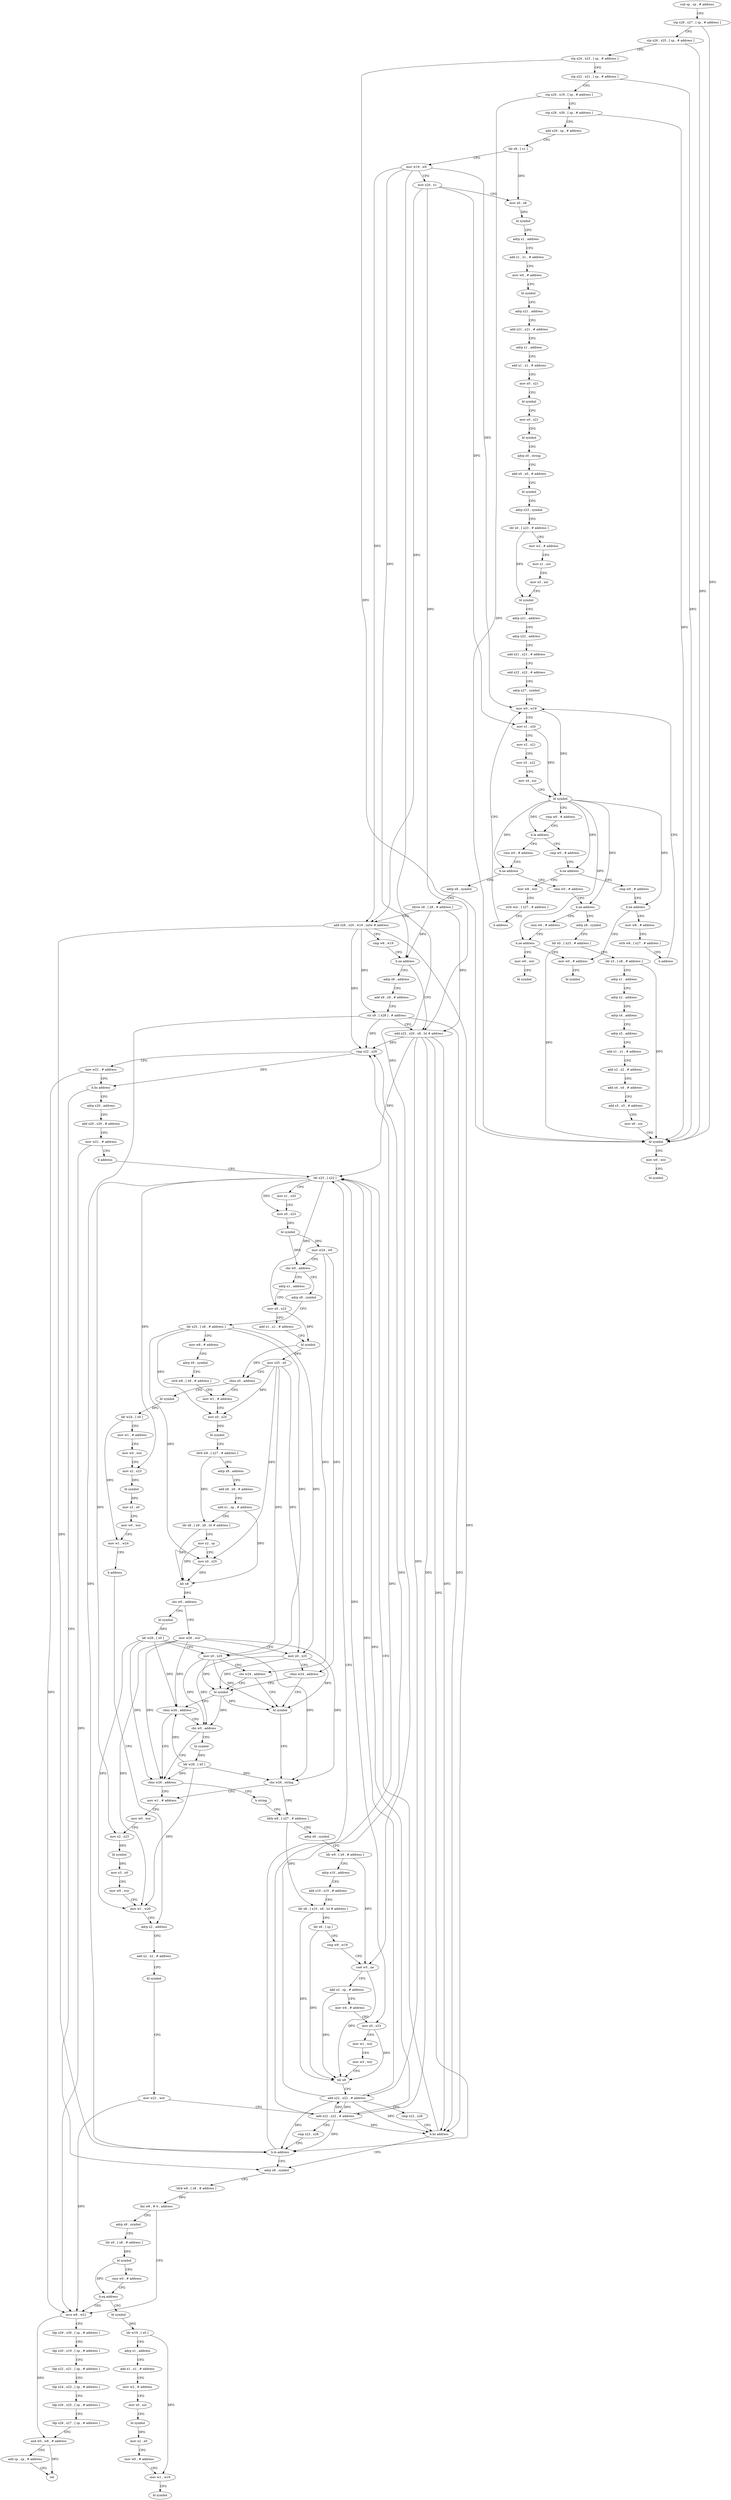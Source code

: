 digraph "func" {
"4202004" [label = "sub sp , sp , # address" ]
"4202008" [label = "stp x28 , x27 , [ sp , # address ]" ]
"4202012" [label = "stp x26 , x25 , [ sp , # address ]" ]
"4202016" [label = "stp x24 , x23 , [ sp , # address ]" ]
"4202020" [label = "stp x22 , x21 , [ sp , # address ]" ]
"4202024" [label = "stp x20 , x19 , [ sp , # address ]" ]
"4202028" [label = "stp x29 , x30 , [ sp , # address ]" ]
"4202032" [label = "add x29 , sp , # address" ]
"4202036" [label = "ldr x8 , [ x1 ]" ]
"4202040" [label = "mov w19 , w0" ]
"4202044" [label = "mov x20 , x1" ]
"4202048" [label = "mov x0 , x8" ]
"4202052" [label = "bl symbol" ]
"4202056" [label = "adrp x1 , address" ]
"4202060" [label = "add x1 , x1 , # address" ]
"4202064" [label = "mov w0 , # address" ]
"4202068" [label = "bl symbol" ]
"4202072" [label = "adrp x21 , address" ]
"4202076" [label = "add x21 , x21 , # address" ]
"4202080" [label = "adrp x1 , address" ]
"4202084" [label = "add x1 , x1 , # address" ]
"4202088" [label = "mov x0 , x21" ]
"4202092" [label = "bl symbol" ]
"4202096" [label = "mov x0 , x21" ]
"4202100" [label = "bl symbol" ]
"4202104" [label = "adrp x0 , string" ]
"4202108" [label = "add x0 , x0 , # address" ]
"4202112" [label = "bl symbol" ]
"4202116" [label = "adrp x23 , symbol" ]
"4202120" [label = "ldr x0 , [ x23 , # address ]" ]
"4202124" [label = "mov w2 , # address" ]
"4202128" [label = "mov x1 , xzr" ]
"4202132" [label = "mov x3 , xzr" ]
"4202136" [label = "bl symbol" ]
"4202140" [label = "adrp x21 , address" ]
"4202144" [label = "adrp x22 , address" ]
"4202148" [label = "add x21 , x21 , # address" ]
"4202152" [label = "add x22 , x22 , # address" ]
"4202156" [label = "adrp x27 , symbol" ]
"4202160" [label = "mov w0 , w19" ]
"4202232" [label = "cmn w0 , # address" ]
"4202236" [label = "b.ne address" ]
"4202724" [label = "cmn w0 , # address" ]
"4202240" [label = "adrp x8 , symbol" ]
"4202192" [label = "cmp w0 , # address" ]
"4202196" [label = "b.ne address" ]
"4202212" [label = "cmp w0 , # address" ]
"4202200" [label = "mov w8 , wzr" ]
"4202728" [label = "b.ne address" ]
"4202792" [label = "cmn w0 , # address" ]
"4202732" [label = "adrp x8 , symbol" ]
"4202244" [label = "ldrsw x8 , [ x8 , # address ]" ]
"4202248" [label = "add x28 , x20 , w19 , sxtw # address" ]
"4202252" [label = "cmp w8 , w19" ]
"4202256" [label = "b.ne address" ]
"4202272" [label = "add x22 , x20 , x8 , lsl # address" ]
"4202260" [label = "adrp x9 , address" ]
"4202216" [label = "b.ne address" ]
"4202808" [label = "mov w0 , # address" ]
"4202220" [label = "mov w8 , # address" ]
"4202204" [label = "strb wzr , [ x27 , # address ]" ]
"4202208" [label = "b address" ]
"4202796" [label = "b.ne address" ]
"4202800" [label = "mov w0 , wzr" ]
"4202736" [label = "ldr x0 , [ x23 , # address ]" ]
"4202740" [label = "ldr x3 , [ x8 , # address ]" ]
"4202744" [label = "adrp x1 , address" ]
"4202748" [label = "adrp x2 , address" ]
"4202752" [label = "adrp x4 , address" ]
"4202756" [label = "adrp x5 , address" ]
"4202760" [label = "add x1 , x1 , # address" ]
"4202764" [label = "add x2 , x2 , # address" ]
"4202768" [label = "add x4 , x4 , # address" ]
"4202772" [label = "add x5 , x5 , # address" ]
"4202776" [label = "mov x6 , xzr" ]
"4202780" [label = "bl symbol" ]
"4202784" [label = "mov w0 , wzr" ]
"4202788" [label = "bl symbol" ]
"4202276" [label = "cmp x22 , x28" ]
"4202280" [label = "mov w21 , # address" ]
"4202284" [label = "b.hs address" ]
"4202652" [label = "adrp x8 , symbol" ]
"4202288" [label = "adrp x20 , address" ]
"4202264" [label = "add x9 , x9 , # address" ]
"4202268" [label = "str x9 , [ x28 ] , # address" ]
"4202812" [label = "bl symbol" ]
"4202224" [label = "strb w8 , [ x27 , # address ]" ]
"4202228" [label = "b address" ]
"4202164" [label = "mov x1 , x20" ]
"4202168" [label = "mov x2 , x21" ]
"4202172" [label = "mov x3 , x22" ]
"4202176" [label = "mov x4 , xzr" ]
"4202180" [label = "bl symbol" ]
"4202184" [label = "cmp w0 , # address" ]
"4202188" [label = "b.le address" ]
"4202804" [label = "bl symbol" ]
"4202656" [label = "ldrb w8 , [ x8 , # address ]" ]
"4202660" [label = "tbz w8 , # 0 , address" ]
"4202684" [label = "mvn w8 , w21" ]
"4202664" [label = "adrp x8 , symbol" ]
"4202292" [label = "add x20 , x20 , # address" ]
"4202296" [label = "mov w21 , # address" ]
"4202300" [label = "b address" ]
"4202376" [label = "ldr x23 , [ x22 ]" ]
"4202688" [label = "ldp x29 , x30 , [ sp , # address ]" ]
"4202692" [label = "ldp x20 , x19 , [ sp , # address ]" ]
"4202696" [label = "ldp x22 , x21 , [ sp , # address ]" ]
"4202700" [label = "ldp x24 , x23 , [ sp , # address ]" ]
"4202704" [label = "ldp x26 , x25 , [ sp , # address ]" ]
"4202708" [label = "ldp x28 , x27 , [ sp , # address ]" ]
"4202712" [label = "and w0 , w8 , # address" ]
"4202716" [label = "add sp , sp , # address" ]
"4202720" [label = "ret" ]
"4202668" [label = "ldr x0 , [ x8 , # address ]" ]
"4202672" [label = "bl symbol" ]
"4202676" [label = "cmn w0 , # address" ]
"4202680" [label = "b.eq address" ]
"4202816" [label = "bl symbol" ]
"4202380" [label = "mov x1 , x20" ]
"4202384" [label = "mov x0 , x23" ]
"4202388" [label = "bl symbol" ]
"4202392" [label = "mov w24 , w0" ]
"4202396" [label = "cbz w0 , address" ]
"4202464" [label = "adrp x8 , symbol" ]
"4202400" [label = "adrp x1 , address" ]
"4202820" [label = "ldr w19 , [ x0 ]" ]
"4202824" [label = "adrp x1 , address" ]
"4202828" [label = "add x1 , x1 , # address" ]
"4202832" [label = "mov w2 , # address" ]
"4202836" [label = "mov x0 , xzr" ]
"4202840" [label = "bl symbol" ]
"4202844" [label = "mov x2 , x0" ]
"4202848" [label = "mov w0 , # address" ]
"4202852" [label = "mov w1 , w19" ]
"4202856" [label = "bl symbol" ]
"4202468" [label = "ldr x25 , [ x8 , # address ]" ]
"4202472" [label = "mov w8 , # address" ]
"4202476" [label = "adrp x9 , symbol" ]
"4202480" [label = "strb w8 , [ x9 , # address ]" ]
"4202484" [label = "mov w1 , # address" ]
"4202404" [label = "mov x0 , x23" ]
"4202408" [label = "add x1 , x1 , # address" ]
"4202412" [label = "bl symbol" ]
"4202416" [label = "mov x25 , x0" ]
"4202420" [label = "cbnz x0 , address" ]
"4202424" [label = "bl symbol" ]
"4202576" [label = "mov w26 , wzr" ]
"4202580" [label = "mov x0 , x25" ]
"4202584" [label = "cbnz w24 , address" ]
"4202548" [label = "bl symbol" ]
"4202588" [label = "bl symbol" ]
"4202532" [label = "bl symbol" ]
"4202536" [label = "ldr w26 , [ x0 ]" ]
"4202540" [label = "mov x0 , x25" ]
"4202544" [label = "cbz w24 , address" ]
"4202488" [label = "mov x0 , x25" ]
"4202492" [label = "bl symbol" ]
"4202496" [label = "ldrb w8 , [ x27 , # address ]" ]
"4202500" [label = "adrp x9 , address" ]
"4202504" [label = "add x9 , x9 , # address" ]
"4202508" [label = "add x1 , sp , # address" ]
"4202512" [label = "ldr x8 , [ x9 , x8 , lsl # address ]" ]
"4202516" [label = "mov x2 , sp" ]
"4202520" [label = "mov x0 , x25" ]
"4202524" [label = "blr x8" ]
"4202528" [label = "cbz w0 , address" ]
"4202428" [label = "ldr w24 , [ x0 ]" ]
"4202432" [label = "mov w1 , # address" ]
"4202436" [label = "mov w0 , wzr" ]
"4202440" [label = "mov x2 , x23" ]
"4202444" [label = "bl symbol" ]
"4202448" [label = "mov x3 , x0" ]
"4202452" [label = "mov w0 , wzr" ]
"4202456" [label = "mov w1 , w24" ]
"4202460" [label = "b address" ]
"4202624" [label = "adrp x2 , address" ]
"4202552" [label = "cbnz w26 , address" ]
"4202568" [label = "cbnz w26 , address" ]
"4202556" [label = "cbz w0 , address" ]
"4202592" [label = "cbz w26 , string" ]
"4202304" [label = "ldrb w8 , [ x27 , # address ]" ]
"4202596" [label = "mov w1 , # address" ]
"4202628" [label = "add x2 , x2 , # address" ]
"4202632" [label = "bl symbol" ]
"4202636" [label = "mov w21 , wzr" ]
"4202640" [label = "add x22 , x22 , # address" ]
"4202644" [label = "cmp x22 , x28" ]
"4202648" [label = "b.lo address" ]
"4202572" [label = "b string" ]
"4202560" [label = "bl symbol" ]
"4202308" [label = "adrp x9 , symbol" ]
"4202312" [label = "ldr w9 , [ x9 , # address ]" ]
"4202316" [label = "adrp x10 , address" ]
"4202320" [label = "add x10 , x10 , # address" ]
"4202324" [label = "ldr x8 , [ x10 , x8 , lsl # address ]" ]
"4202328" [label = "ldr x6 , [ sp ]" ]
"4202332" [label = "cmp w9 , w19" ]
"4202336" [label = "cset w5 , ne" ]
"4202340" [label = "add x2 , sp , # address" ]
"4202344" [label = "mov w4 , # address" ]
"4202348" [label = "mov x0 , x23" ]
"4202352" [label = "mov w1 , wzr" ]
"4202356" [label = "mov w3 , wzr" ]
"4202360" [label = "blr x8" ]
"4202364" [label = "add x22 , x22 , # address" ]
"4202368" [label = "cmp x22 , x28" ]
"4202372" [label = "b.hs address" ]
"4202600" [label = "mov w0 , wzr" ]
"4202604" [label = "mov x2 , x23" ]
"4202608" [label = "bl symbol" ]
"4202612" [label = "mov x3 , x0" ]
"4202616" [label = "mov w0 , wzr" ]
"4202620" [label = "mov w1 , w26" ]
"4202564" [label = "ldr w26 , [ x0 ]" ]
"4202004" -> "4202008" [ label = "CFG" ]
"4202008" -> "4202012" [ label = "CFG" ]
"4202008" -> "4202780" [ label = "DFG" ]
"4202012" -> "4202016" [ label = "CFG" ]
"4202012" -> "4202780" [ label = "DFG" ]
"4202016" -> "4202020" [ label = "CFG" ]
"4202016" -> "4202780" [ label = "DFG" ]
"4202020" -> "4202024" [ label = "CFG" ]
"4202020" -> "4202780" [ label = "DFG" ]
"4202024" -> "4202028" [ label = "CFG" ]
"4202024" -> "4202780" [ label = "DFG" ]
"4202028" -> "4202032" [ label = "CFG" ]
"4202028" -> "4202780" [ label = "DFG" ]
"4202032" -> "4202036" [ label = "CFG" ]
"4202036" -> "4202040" [ label = "CFG" ]
"4202036" -> "4202048" [ label = "DFG" ]
"4202040" -> "4202044" [ label = "CFG" ]
"4202040" -> "4202160" [ label = "DFG" ]
"4202040" -> "4202248" [ label = "DFG" ]
"4202040" -> "4202256" [ label = "DFG" ]
"4202040" -> "4202336" [ label = "DFG" ]
"4202044" -> "4202048" [ label = "CFG" ]
"4202044" -> "4202164" [ label = "DFG" ]
"4202044" -> "4202248" [ label = "DFG" ]
"4202044" -> "4202272" [ label = "DFG" ]
"4202048" -> "4202052" [ label = "DFG" ]
"4202052" -> "4202056" [ label = "CFG" ]
"4202056" -> "4202060" [ label = "CFG" ]
"4202060" -> "4202064" [ label = "CFG" ]
"4202064" -> "4202068" [ label = "CFG" ]
"4202068" -> "4202072" [ label = "CFG" ]
"4202072" -> "4202076" [ label = "CFG" ]
"4202076" -> "4202080" [ label = "CFG" ]
"4202080" -> "4202084" [ label = "CFG" ]
"4202084" -> "4202088" [ label = "CFG" ]
"4202088" -> "4202092" [ label = "CFG" ]
"4202092" -> "4202096" [ label = "CFG" ]
"4202096" -> "4202100" [ label = "CFG" ]
"4202100" -> "4202104" [ label = "CFG" ]
"4202104" -> "4202108" [ label = "CFG" ]
"4202108" -> "4202112" [ label = "CFG" ]
"4202112" -> "4202116" [ label = "CFG" ]
"4202116" -> "4202120" [ label = "CFG" ]
"4202120" -> "4202124" [ label = "CFG" ]
"4202120" -> "4202136" [ label = "DFG" ]
"4202124" -> "4202128" [ label = "CFG" ]
"4202128" -> "4202132" [ label = "CFG" ]
"4202132" -> "4202136" [ label = "CFG" ]
"4202136" -> "4202140" [ label = "CFG" ]
"4202140" -> "4202144" [ label = "CFG" ]
"4202144" -> "4202148" [ label = "CFG" ]
"4202148" -> "4202152" [ label = "CFG" ]
"4202152" -> "4202156" [ label = "CFG" ]
"4202156" -> "4202160" [ label = "CFG" ]
"4202160" -> "4202164" [ label = "CFG" ]
"4202160" -> "4202180" [ label = "DFG" ]
"4202232" -> "4202236" [ label = "CFG" ]
"4202236" -> "4202724" [ label = "CFG" ]
"4202236" -> "4202240" [ label = "CFG" ]
"4202724" -> "4202728" [ label = "CFG" ]
"4202240" -> "4202244" [ label = "CFG" ]
"4202192" -> "4202196" [ label = "CFG" ]
"4202196" -> "4202212" [ label = "CFG" ]
"4202196" -> "4202200" [ label = "CFG" ]
"4202212" -> "4202216" [ label = "CFG" ]
"4202200" -> "4202204" [ label = "CFG" ]
"4202728" -> "4202792" [ label = "CFG" ]
"4202728" -> "4202732" [ label = "CFG" ]
"4202792" -> "4202796" [ label = "CFG" ]
"4202732" -> "4202736" [ label = "CFG" ]
"4202244" -> "4202248" [ label = "CFG" ]
"4202244" -> "4202256" [ label = "DFG" ]
"4202244" -> "4202272" [ label = "DFG" ]
"4202248" -> "4202252" [ label = "CFG" ]
"4202248" -> "4202276" [ label = "DFG" ]
"4202248" -> "4202268" [ label = "DFG" ]
"4202248" -> "4202648" [ label = "DFG" ]
"4202248" -> "4202372" [ label = "DFG" ]
"4202252" -> "4202256" [ label = "CFG" ]
"4202256" -> "4202272" [ label = "CFG" ]
"4202256" -> "4202260" [ label = "CFG" ]
"4202272" -> "4202276" [ label = "DFG" ]
"4202272" -> "4202376" [ label = "DFG" ]
"4202272" -> "4202640" [ label = "DFG" ]
"4202272" -> "4202648" [ label = "DFG" ]
"4202272" -> "4202364" [ label = "DFG" ]
"4202272" -> "4202372" [ label = "DFG" ]
"4202260" -> "4202264" [ label = "CFG" ]
"4202216" -> "4202808" [ label = "CFG" ]
"4202216" -> "4202220" [ label = "CFG" ]
"4202808" -> "4202812" [ label = "CFG" ]
"4202220" -> "4202224" [ label = "CFG" ]
"4202204" -> "4202208" [ label = "CFG" ]
"4202208" -> "4202160" [ label = "CFG" ]
"4202796" -> "4202808" [ label = "CFG" ]
"4202796" -> "4202800" [ label = "CFG" ]
"4202800" -> "4202804" [ label = "CFG" ]
"4202736" -> "4202740" [ label = "CFG" ]
"4202736" -> "4202780" [ label = "DFG" ]
"4202740" -> "4202744" [ label = "CFG" ]
"4202740" -> "4202780" [ label = "DFG" ]
"4202744" -> "4202748" [ label = "CFG" ]
"4202748" -> "4202752" [ label = "CFG" ]
"4202752" -> "4202756" [ label = "CFG" ]
"4202756" -> "4202760" [ label = "CFG" ]
"4202760" -> "4202764" [ label = "CFG" ]
"4202764" -> "4202768" [ label = "CFG" ]
"4202768" -> "4202772" [ label = "CFG" ]
"4202772" -> "4202776" [ label = "CFG" ]
"4202776" -> "4202780" [ label = "CFG" ]
"4202780" -> "4202784" [ label = "CFG" ]
"4202784" -> "4202788" [ label = "CFG" ]
"4202276" -> "4202280" [ label = "CFG" ]
"4202276" -> "4202284" [ label = "DFG" ]
"4202280" -> "4202284" [ label = "CFG" ]
"4202280" -> "4202684" [ label = "DFG" ]
"4202284" -> "4202652" [ label = "CFG" ]
"4202284" -> "4202288" [ label = "CFG" ]
"4202652" -> "4202656" [ label = "CFG" ]
"4202288" -> "4202292" [ label = "CFG" ]
"4202264" -> "4202268" [ label = "CFG" ]
"4202268" -> "4202272" [ label = "CFG" ]
"4202268" -> "4202276" [ label = "DFG" ]
"4202268" -> "4202648" [ label = "DFG" ]
"4202268" -> "4202372" [ label = "DFG" ]
"4202224" -> "4202228" [ label = "CFG" ]
"4202228" -> "4202160" [ label = "CFG" ]
"4202164" -> "4202168" [ label = "CFG" ]
"4202164" -> "4202180" [ label = "DFG" ]
"4202168" -> "4202172" [ label = "CFG" ]
"4202172" -> "4202176" [ label = "CFG" ]
"4202176" -> "4202180" [ label = "CFG" ]
"4202180" -> "4202184" [ label = "CFG" ]
"4202180" -> "4202188" [ label = "DFG" ]
"4202180" -> "4202236" [ label = "DFG" ]
"4202180" -> "4202196" [ label = "DFG" ]
"4202180" -> "4202728" [ label = "DFG" ]
"4202180" -> "4202216" [ label = "DFG" ]
"4202180" -> "4202796" [ label = "DFG" ]
"4202184" -> "4202188" [ label = "CFG" ]
"4202188" -> "4202232" [ label = "CFG" ]
"4202188" -> "4202192" [ label = "CFG" ]
"4202656" -> "4202660" [ label = "DFG" ]
"4202660" -> "4202684" [ label = "CFG" ]
"4202660" -> "4202664" [ label = "CFG" ]
"4202684" -> "4202688" [ label = "CFG" ]
"4202684" -> "4202712" [ label = "DFG" ]
"4202664" -> "4202668" [ label = "CFG" ]
"4202292" -> "4202296" [ label = "CFG" ]
"4202296" -> "4202300" [ label = "CFG" ]
"4202296" -> "4202684" [ label = "DFG" ]
"4202300" -> "4202376" [ label = "CFG" ]
"4202376" -> "4202380" [ label = "CFG" ]
"4202376" -> "4202384" [ label = "DFG" ]
"4202376" -> "4202404" [ label = "DFG" ]
"4202376" -> "4202440" [ label = "DFG" ]
"4202376" -> "4202604" [ label = "DFG" ]
"4202376" -> "4202348" [ label = "DFG" ]
"4202688" -> "4202692" [ label = "CFG" ]
"4202692" -> "4202696" [ label = "CFG" ]
"4202696" -> "4202700" [ label = "CFG" ]
"4202700" -> "4202704" [ label = "CFG" ]
"4202704" -> "4202708" [ label = "CFG" ]
"4202708" -> "4202712" [ label = "CFG" ]
"4202712" -> "4202716" [ label = "CFG" ]
"4202712" -> "4202720" [ label = "DFG" ]
"4202716" -> "4202720" [ label = "CFG" ]
"4202668" -> "4202672" [ label = "DFG" ]
"4202672" -> "4202676" [ label = "CFG" ]
"4202672" -> "4202680" [ label = "DFG" ]
"4202676" -> "4202680" [ label = "CFG" ]
"4202680" -> "4202816" [ label = "CFG" ]
"4202680" -> "4202684" [ label = "CFG" ]
"4202816" -> "4202820" [ label = "DFG" ]
"4202380" -> "4202384" [ label = "CFG" ]
"4202384" -> "4202388" [ label = "DFG" ]
"4202388" -> "4202392" [ label = "DFG" ]
"4202388" -> "4202396" [ label = "DFG" ]
"4202392" -> "4202396" [ label = "CFG" ]
"4202392" -> "4202584" [ label = "DFG" ]
"4202392" -> "4202544" [ label = "DFG" ]
"4202396" -> "4202464" [ label = "CFG" ]
"4202396" -> "4202400" [ label = "CFG" ]
"4202464" -> "4202468" [ label = "CFG" ]
"4202400" -> "4202404" [ label = "CFG" ]
"4202820" -> "4202824" [ label = "CFG" ]
"4202820" -> "4202852" [ label = "DFG" ]
"4202824" -> "4202828" [ label = "CFG" ]
"4202828" -> "4202832" [ label = "CFG" ]
"4202832" -> "4202836" [ label = "CFG" ]
"4202836" -> "4202840" [ label = "CFG" ]
"4202840" -> "4202844" [ label = "DFG" ]
"4202844" -> "4202848" [ label = "CFG" ]
"4202848" -> "4202852" [ label = "CFG" ]
"4202852" -> "4202856" [ label = "CFG" ]
"4202468" -> "4202472" [ label = "CFG" ]
"4202468" -> "4202488" [ label = "DFG" ]
"4202468" -> "4202520" [ label = "DFG" ]
"4202468" -> "4202580" [ label = "DFG" ]
"4202468" -> "4202540" [ label = "DFG" ]
"4202472" -> "4202476" [ label = "CFG" ]
"4202476" -> "4202480" [ label = "CFG" ]
"4202480" -> "4202484" [ label = "CFG" ]
"4202484" -> "4202488" [ label = "CFG" ]
"4202404" -> "4202408" [ label = "CFG" ]
"4202404" -> "4202412" [ label = "DFG" ]
"4202408" -> "4202412" [ label = "CFG" ]
"4202412" -> "4202416" [ label = "DFG" ]
"4202412" -> "4202420" [ label = "DFG" ]
"4202416" -> "4202420" [ label = "CFG" ]
"4202416" -> "4202488" [ label = "DFG" ]
"4202416" -> "4202520" [ label = "DFG" ]
"4202416" -> "4202580" [ label = "DFG" ]
"4202416" -> "4202540" [ label = "DFG" ]
"4202420" -> "4202484" [ label = "CFG" ]
"4202420" -> "4202424" [ label = "CFG" ]
"4202424" -> "4202428" [ label = "DFG" ]
"4202576" -> "4202580" [ label = "CFG" ]
"4202576" -> "4202552" [ label = "DFG" ]
"4202576" -> "4202592" [ label = "DFG" ]
"4202576" -> "4202568" [ label = "DFG" ]
"4202576" -> "4202620" [ label = "DFG" ]
"4202580" -> "4202584" [ label = "CFG" ]
"4202580" -> "4202548" [ label = "DFG" ]
"4202580" -> "4202588" [ label = "DFG" ]
"4202580" -> "4202556" [ label = "DFG" ]
"4202584" -> "4202548" [ label = "CFG" ]
"4202584" -> "4202588" [ label = "CFG" ]
"4202548" -> "4202552" [ label = "CFG" ]
"4202548" -> "4202588" [ label = "DFG" ]
"4202548" -> "4202556" [ label = "DFG" ]
"4202588" -> "4202592" [ label = "CFG" ]
"4202532" -> "4202536" [ label = "DFG" ]
"4202536" -> "4202540" [ label = "CFG" ]
"4202536" -> "4202552" [ label = "DFG" ]
"4202536" -> "4202592" [ label = "DFG" ]
"4202536" -> "4202568" [ label = "DFG" ]
"4202536" -> "4202620" [ label = "DFG" ]
"4202540" -> "4202544" [ label = "CFG" ]
"4202540" -> "4202548" [ label = "DFG" ]
"4202540" -> "4202588" [ label = "DFG" ]
"4202540" -> "4202556" [ label = "DFG" ]
"4202544" -> "4202588" [ label = "CFG" ]
"4202544" -> "4202548" [ label = "CFG" ]
"4202488" -> "4202492" [ label = "DFG" ]
"4202492" -> "4202496" [ label = "CFG" ]
"4202496" -> "4202500" [ label = "CFG" ]
"4202496" -> "4202512" [ label = "DFG" ]
"4202500" -> "4202504" [ label = "CFG" ]
"4202504" -> "4202508" [ label = "CFG" ]
"4202508" -> "4202512" [ label = "CFG" ]
"4202508" -> "4202524" [ label = "DFG" ]
"4202512" -> "4202516" [ label = "CFG" ]
"4202512" -> "4202524" [ label = "DFG" ]
"4202516" -> "4202520" [ label = "CFG" ]
"4202516" -> "4202524" [ label = "DFG" ]
"4202520" -> "4202524" [ label = "DFG" ]
"4202524" -> "4202528" [ label = "DFG" ]
"4202528" -> "4202576" [ label = "CFG" ]
"4202528" -> "4202532" [ label = "CFG" ]
"4202428" -> "4202432" [ label = "CFG" ]
"4202428" -> "4202456" [ label = "DFG" ]
"4202432" -> "4202436" [ label = "CFG" ]
"4202436" -> "4202440" [ label = "CFG" ]
"4202440" -> "4202444" [ label = "DFG" ]
"4202444" -> "4202448" [ label = "DFG" ]
"4202448" -> "4202452" [ label = "CFG" ]
"4202452" -> "4202456" [ label = "CFG" ]
"4202456" -> "4202460" [ label = "CFG" ]
"4202460" -> "4202624" [ label = "CFG" ]
"4202624" -> "4202628" [ label = "CFG" ]
"4202552" -> "4202568" [ label = "CFG" ]
"4202552" -> "4202556" [ label = "CFG" ]
"4202568" -> "4202596" [ label = "CFG" ]
"4202568" -> "4202572" [ label = "CFG" ]
"4202556" -> "4202568" [ label = "CFG" ]
"4202556" -> "4202560" [ label = "CFG" ]
"4202592" -> "4202304" [ label = "CFG" ]
"4202592" -> "4202596" [ label = "CFG" ]
"4202304" -> "4202308" [ label = "CFG" ]
"4202304" -> "4202324" [ label = "DFG" ]
"4202596" -> "4202600" [ label = "CFG" ]
"4202628" -> "4202632" [ label = "CFG" ]
"4202632" -> "4202636" [ label = "CFG" ]
"4202636" -> "4202640" [ label = "CFG" ]
"4202636" -> "4202684" [ label = "DFG" ]
"4202640" -> "4202644" [ label = "CFG" ]
"4202640" -> "4202376" [ label = "DFG" ]
"4202640" -> "4202276" [ label = "DFG" ]
"4202640" -> "4202648" [ label = "DFG" ]
"4202640" -> "4202364" [ label = "DFG" ]
"4202640" -> "4202372" [ label = "DFG" ]
"4202644" -> "4202648" [ label = "CFG" ]
"4202648" -> "4202376" [ label = "CFG" ]
"4202648" -> "4202652" [ label = "CFG" ]
"4202572" -> "4202304" [ label = "CFG" ]
"4202560" -> "4202564" [ label = "DFG" ]
"4202308" -> "4202312" [ label = "CFG" ]
"4202312" -> "4202316" [ label = "CFG" ]
"4202312" -> "4202336" [ label = "DFG" ]
"4202316" -> "4202320" [ label = "CFG" ]
"4202320" -> "4202324" [ label = "CFG" ]
"4202324" -> "4202328" [ label = "CFG" ]
"4202324" -> "4202360" [ label = "DFG" ]
"4202328" -> "4202332" [ label = "CFG" ]
"4202328" -> "4202360" [ label = "DFG" ]
"4202332" -> "4202336" [ label = "CFG" ]
"4202336" -> "4202340" [ label = "CFG" ]
"4202336" -> "4202360" [ label = "DFG" ]
"4202340" -> "4202344" [ label = "CFG" ]
"4202340" -> "4202360" [ label = "DFG" ]
"4202344" -> "4202348" [ label = "CFG" ]
"4202348" -> "4202352" [ label = "CFG" ]
"4202348" -> "4202360" [ label = "DFG" ]
"4202352" -> "4202356" [ label = "CFG" ]
"4202356" -> "4202360" [ label = "CFG" ]
"4202360" -> "4202364" [ label = "CFG" ]
"4202364" -> "4202368" [ label = "CFG" ]
"4202364" -> "4202376" [ label = "DFG" ]
"4202364" -> "4202640" [ label = "DFG" ]
"4202364" -> "4202276" [ label = "DFG" ]
"4202364" -> "4202648" [ label = "DFG" ]
"4202364" -> "4202372" [ label = "DFG" ]
"4202368" -> "4202372" [ label = "CFG" ]
"4202372" -> "4202652" [ label = "CFG" ]
"4202372" -> "4202376" [ label = "CFG" ]
"4202600" -> "4202604" [ label = "CFG" ]
"4202604" -> "4202608" [ label = "DFG" ]
"4202608" -> "4202612" [ label = "DFG" ]
"4202612" -> "4202616" [ label = "CFG" ]
"4202616" -> "4202620" [ label = "CFG" ]
"4202620" -> "4202624" [ label = "CFG" ]
"4202564" -> "4202568" [ label = "DFG" ]
"4202564" -> "4202552" [ label = "DFG" ]
"4202564" -> "4202592" [ label = "DFG" ]
"4202564" -> "4202620" [ label = "DFG" ]
}
